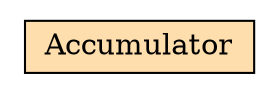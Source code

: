 digraph Accumulator_hierarchy { rankdir="TB" 
 node [shape="rectangle"]; 
rankdir="LR" 
stylesheet = "styles.css"
module_1 [shape= "plaintext" href="Accumulator.dot.svg" label=<

<TABLE BORDER="0" CELLBORDER="1" CELLSPACING="0" CELLPADDING="4" >
      
  <TR >
    <TD BGCOLOR="#FFDEAD" > Accumulator </TD>
  </TR>
        
</TABLE>>];

      }